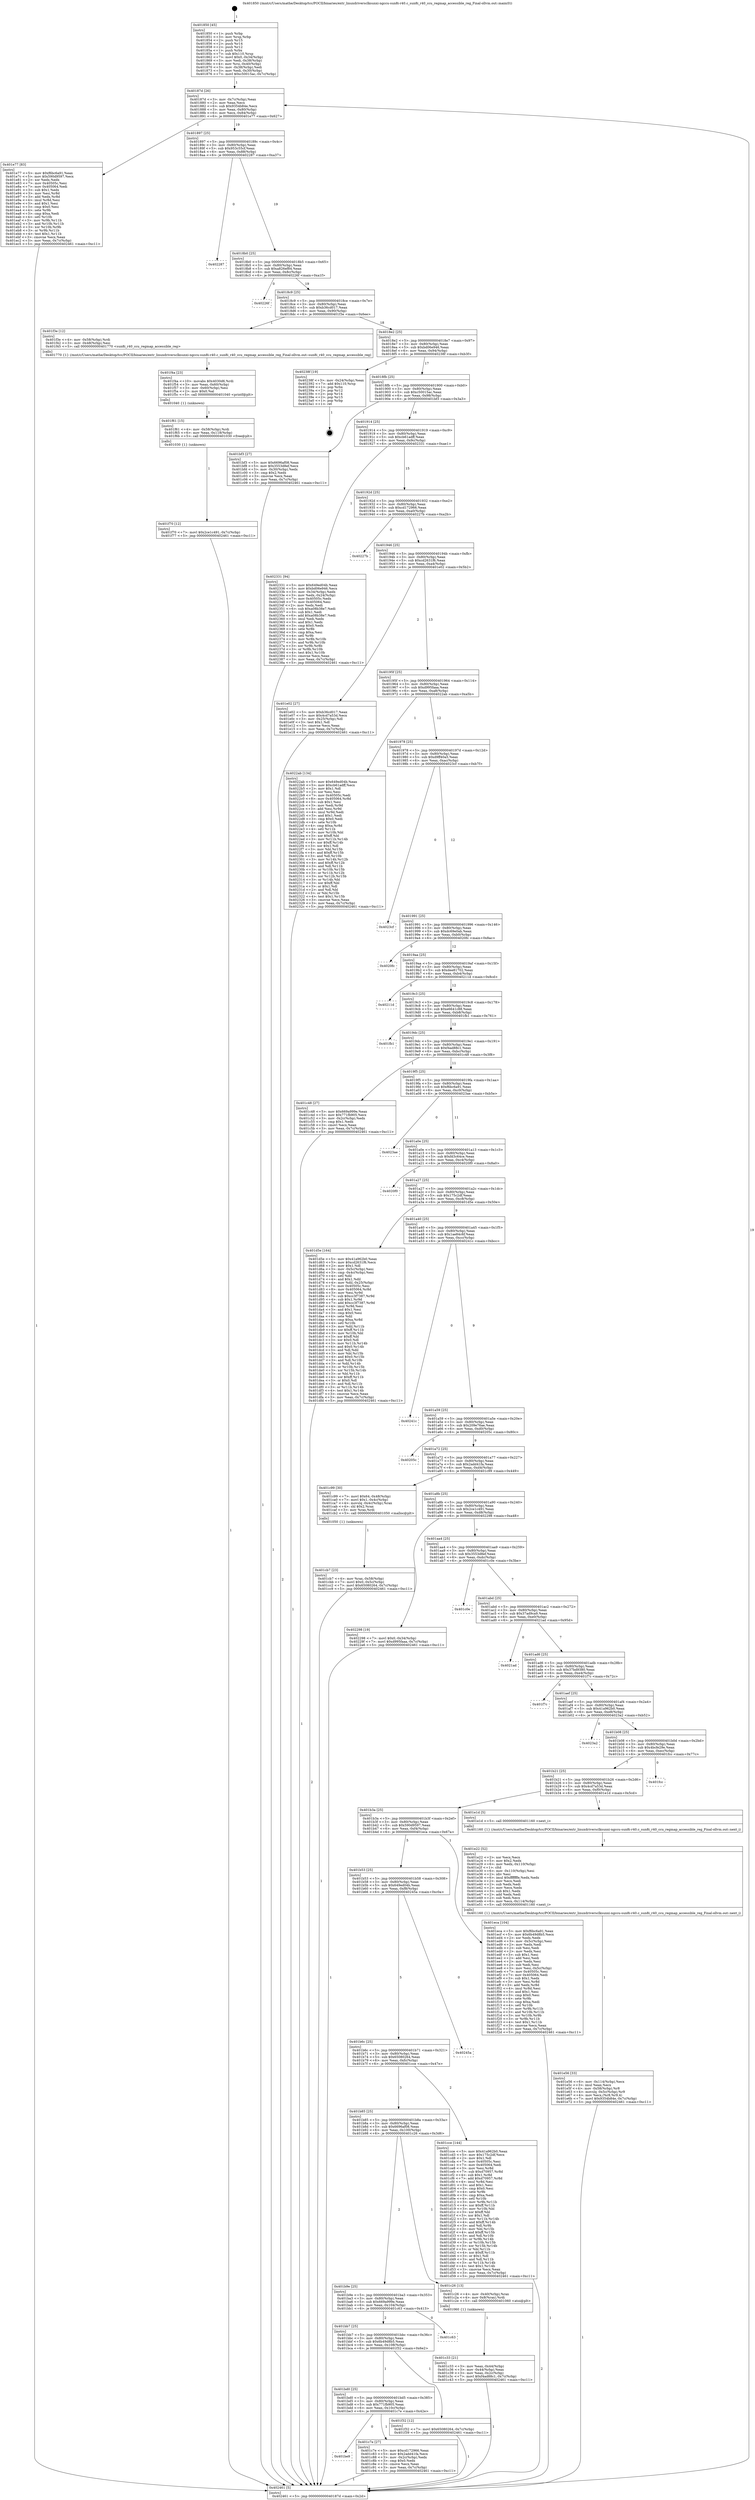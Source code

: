 digraph "0x401850" {
  label = "0x401850 (/mnt/c/Users/mathe/Desktop/tcc/POCII/binaries/extr_linuxdriversclksunxi-ngccu-sun8i-r40.c_sun8i_r40_ccu_regmap_accessible_reg_Final-ollvm.out::main(0))"
  labelloc = "t"
  node[shape=record]

  Entry [label="",width=0.3,height=0.3,shape=circle,fillcolor=black,style=filled]
  "0x40187d" [label="{
     0x40187d [26]\l
     | [instrs]\l
     &nbsp;&nbsp;0x40187d \<+3\>: mov -0x7c(%rbp),%eax\l
     &nbsp;&nbsp;0x401880 \<+2\>: mov %eax,%ecx\l
     &nbsp;&nbsp;0x401882 \<+6\>: sub $0x9354b84e,%ecx\l
     &nbsp;&nbsp;0x401888 \<+3\>: mov %eax,-0x80(%rbp)\l
     &nbsp;&nbsp;0x40188b \<+6\>: mov %ecx,-0x84(%rbp)\l
     &nbsp;&nbsp;0x401891 \<+6\>: je 0000000000401e77 \<main+0x627\>\l
  }"]
  "0x401e77" [label="{
     0x401e77 [83]\l
     | [instrs]\l
     &nbsp;&nbsp;0x401e77 \<+5\>: mov $0xf6bc6a91,%eax\l
     &nbsp;&nbsp;0x401e7c \<+5\>: mov $0x590d9597,%ecx\l
     &nbsp;&nbsp;0x401e81 \<+2\>: xor %edx,%edx\l
     &nbsp;&nbsp;0x401e83 \<+7\>: mov 0x40505c,%esi\l
     &nbsp;&nbsp;0x401e8a \<+7\>: mov 0x405064,%edi\l
     &nbsp;&nbsp;0x401e91 \<+3\>: sub $0x1,%edx\l
     &nbsp;&nbsp;0x401e94 \<+3\>: mov %esi,%r8d\l
     &nbsp;&nbsp;0x401e97 \<+3\>: add %edx,%r8d\l
     &nbsp;&nbsp;0x401e9a \<+4\>: imul %r8d,%esi\l
     &nbsp;&nbsp;0x401e9e \<+3\>: and $0x1,%esi\l
     &nbsp;&nbsp;0x401ea1 \<+3\>: cmp $0x0,%esi\l
     &nbsp;&nbsp;0x401ea4 \<+4\>: sete %r9b\l
     &nbsp;&nbsp;0x401ea8 \<+3\>: cmp $0xa,%edi\l
     &nbsp;&nbsp;0x401eab \<+4\>: setl %r10b\l
     &nbsp;&nbsp;0x401eaf \<+3\>: mov %r9b,%r11b\l
     &nbsp;&nbsp;0x401eb2 \<+3\>: and %r10b,%r11b\l
     &nbsp;&nbsp;0x401eb5 \<+3\>: xor %r10b,%r9b\l
     &nbsp;&nbsp;0x401eb8 \<+3\>: or %r9b,%r11b\l
     &nbsp;&nbsp;0x401ebb \<+4\>: test $0x1,%r11b\l
     &nbsp;&nbsp;0x401ebf \<+3\>: cmovne %ecx,%eax\l
     &nbsp;&nbsp;0x401ec2 \<+3\>: mov %eax,-0x7c(%rbp)\l
     &nbsp;&nbsp;0x401ec5 \<+5\>: jmp 0000000000402461 \<main+0xc11\>\l
  }"]
  "0x401897" [label="{
     0x401897 [25]\l
     | [instrs]\l
     &nbsp;&nbsp;0x401897 \<+5\>: jmp 000000000040189c \<main+0x4c\>\l
     &nbsp;&nbsp;0x40189c \<+3\>: mov -0x80(%rbp),%eax\l
     &nbsp;&nbsp;0x40189f \<+5\>: sub $0x953c55cf,%eax\l
     &nbsp;&nbsp;0x4018a4 \<+6\>: mov %eax,-0x88(%rbp)\l
     &nbsp;&nbsp;0x4018aa \<+6\>: je 0000000000402287 \<main+0xa37\>\l
  }"]
  Exit [label="",width=0.3,height=0.3,shape=circle,fillcolor=black,style=filled,peripheries=2]
  "0x402287" [label="{
     0x402287\l
  }", style=dashed]
  "0x4018b0" [label="{
     0x4018b0 [25]\l
     | [instrs]\l
     &nbsp;&nbsp;0x4018b0 \<+5\>: jmp 00000000004018b5 \<main+0x65\>\l
     &nbsp;&nbsp;0x4018b5 \<+3\>: mov -0x80(%rbp),%eax\l
     &nbsp;&nbsp;0x4018b8 \<+5\>: sub $0xa826ef84,%eax\l
     &nbsp;&nbsp;0x4018bd \<+6\>: mov %eax,-0x8c(%rbp)\l
     &nbsp;&nbsp;0x4018c3 \<+6\>: je 000000000040226f \<main+0xa1f\>\l
  }"]
  "0x401f70" [label="{
     0x401f70 [12]\l
     | [instrs]\l
     &nbsp;&nbsp;0x401f70 \<+7\>: movl $0x2ce1c491,-0x7c(%rbp)\l
     &nbsp;&nbsp;0x401f77 \<+5\>: jmp 0000000000402461 \<main+0xc11\>\l
  }"]
  "0x40226f" [label="{
     0x40226f\l
  }", style=dashed]
  "0x4018c9" [label="{
     0x4018c9 [25]\l
     | [instrs]\l
     &nbsp;&nbsp;0x4018c9 \<+5\>: jmp 00000000004018ce \<main+0x7e\>\l
     &nbsp;&nbsp;0x4018ce \<+3\>: mov -0x80(%rbp),%eax\l
     &nbsp;&nbsp;0x4018d1 \<+5\>: sub $0xb36cd017,%eax\l
     &nbsp;&nbsp;0x4018d6 \<+6\>: mov %eax,-0x90(%rbp)\l
     &nbsp;&nbsp;0x4018dc \<+6\>: je 0000000000401f3e \<main+0x6ee\>\l
  }"]
  "0x401f61" [label="{
     0x401f61 [15]\l
     | [instrs]\l
     &nbsp;&nbsp;0x401f61 \<+4\>: mov -0x58(%rbp),%rdi\l
     &nbsp;&nbsp;0x401f65 \<+6\>: mov %eax,-0x118(%rbp)\l
     &nbsp;&nbsp;0x401f6b \<+5\>: call 0000000000401030 \<free@plt\>\l
     | [calls]\l
     &nbsp;&nbsp;0x401030 \{1\} (unknown)\l
  }"]
  "0x401f3e" [label="{
     0x401f3e [12]\l
     | [instrs]\l
     &nbsp;&nbsp;0x401f3e \<+4\>: mov -0x58(%rbp),%rdi\l
     &nbsp;&nbsp;0x401f42 \<+3\>: mov -0x48(%rbp),%esi\l
     &nbsp;&nbsp;0x401f45 \<+5\>: call 0000000000401770 \<sun8i_r40_ccu_regmap_accessible_reg\>\l
     | [calls]\l
     &nbsp;&nbsp;0x401770 \{1\} (/mnt/c/Users/mathe/Desktop/tcc/POCII/binaries/extr_linuxdriversclksunxi-ngccu-sun8i-r40.c_sun8i_r40_ccu_regmap_accessible_reg_Final-ollvm.out::sun8i_r40_ccu_regmap_accessible_reg)\l
  }"]
  "0x4018e2" [label="{
     0x4018e2 [25]\l
     | [instrs]\l
     &nbsp;&nbsp;0x4018e2 \<+5\>: jmp 00000000004018e7 \<main+0x97\>\l
     &nbsp;&nbsp;0x4018e7 \<+3\>: mov -0x80(%rbp),%eax\l
     &nbsp;&nbsp;0x4018ea \<+5\>: sub $0xbd06e946,%eax\l
     &nbsp;&nbsp;0x4018ef \<+6\>: mov %eax,-0x94(%rbp)\l
     &nbsp;&nbsp;0x4018f5 \<+6\>: je 000000000040238f \<main+0xb3f\>\l
  }"]
  "0x401f4a" [label="{
     0x401f4a [23]\l
     | [instrs]\l
     &nbsp;&nbsp;0x401f4a \<+10\>: movabs $0x4030d6,%rdi\l
     &nbsp;&nbsp;0x401f54 \<+3\>: mov %eax,-0x60(%rbp)\l
     &nbsp;&nbsp;0x401f57 \<+3\>: mov -0x60(%rbp),%esi\l
     &nbsp;&nbsp;0x401f5a \<+2\>: mov $0x0,%al\l
     &nbsp;&nbsp;0x401f5c \<+5\>: call 0000000000401040 \<printf@plt\>\l
     | [calls]\l
     &nbsp;&nbsp;0x401040 \{1\} (unknown)\l
  }"]
  "0x40238f" [label="{
     0x40238f [19]\l
     | [instrs]\l
     &nbsp;&nbsp;0x40238f \<+3\>: mov -0x24(%rbp),%eax\l
     &nbsp;&nbsp;0x402392 \<+7\>: add $0x110,%rsp\l
     &nbsp;&nbsp;0x402399 \<+1\>: pop %rbx\l
     &nbsp;&nbsp;0x40239a \<+2\>: pop %r12\l
     &nbsp;&nbsp;0x40239c \<+2\>: pop %r14\l
     &nbsp;&nbsp;0x40239e \<+2\>: pop %r15\l
     &nbsp;&nbsp;0x4023a0 \<+1\>: pop %rbp\l
     &nbsp;&nbsp;0x4023a1 \<+1\>: ret\l
  }"]
  "0x4018fb" [label="{
     0x4018fb [25]\l
     | [instrs]\l
     &nbsp;&nbsp;0x4018fb \<+5\>: jmp 0000000000401900 \<main+0xb0\>\l
     &nbsp;&nbsp;0x401900 \<+3\>: mov -0x80(%rbp),%eax\l
     &nbsp;&nbsp;0x401903 \<+5\>: sub $0xc50015ac,%eax\l
     &nbsp;&nbsp;0x401908 \<+6\>: mov %eax,-0x98(%rbp)\l
     &nbsp;&nbsp;0x40190e \<+6\>: je 0000000000401bf3 \<main+0x3a3\>\l
  }"]
  "0x401e56" [label="{
     0x401e56 [33]\l
     | [instrs]\l
     &nbsp;&nbsp;0x401e56 \<+6\>: mov -0x114(%rbp),%ecx\l
     &nbsp;&nbsp;0x401e5c \<+3\>: imul %eax,%ecx\l
     &nbsp;&nbsp;0x401e5f \<+4\>: mov -0x58(%rbp),%r8\l
     &nbsp;&nbsp;0x401e63 \<+4\>: movslq -0x5c(%rbp),%r9\l
     &nbsp;&nbsp;0x401e67 \<+4\>: mov %ecx,(%r8,%r9,4)\l
     &nbsp;&nbsp;0x401e6b \<+7\>: movl $0x9354b84e,-0x7c(%rbp)\l
     &nbsp;&nbsp;0x401e72 \<+5\>: jmp 0000000000402461 \<main+0xc11\>\l
  }"]
  "0x401bf3" [label="{
     0x401bf3 [27]\l
     | [instrs]\l
     &nbsp;&nbsp;0x401bf3 \<+5\>: mov $0x6696af08,%eax\l
     &nbsp;&nbsp;0x401bf8 \<+5\>: mov $0x3553d8ef,%ecx\l
     &nbsp;&nbsp;0x401bfd \<+3\>: mov -0x30(%rbp),%edx\l
     &nbsp;&nbsp;0x401c00 \<+3\>: cmp $0x2,%edx\l
     &nbsp;&nbsp;0x401c03 \<+3\>: cmovne %ecx,%eax\l
     &nbsp;&nbsp;0x401c06 \<+3\>: mov %eax,-0x7c(%rbp)\l
     &nbsp;&nbsp;0x401c09 \<+5\>: jmp 0000000000402461 \<main+0xc11\>\l
  }"]
  "0x401914" [label="{
     0x401914 [25]\l
     | [instrs]\l
     &nbsp;&nbsp;0x401914 \<+5\>: jmp 0000000000401919 \<main+0xc9\>\l
     &nbsp;&nbsp;0x401919 \<+3\>: mov -0x80(%rbp),%eax\l
     &nbsp;&nbsp;0x40191c \<+5\>: sub $0xcb61adff,%eax\l
     &nbsp;&nbsp;0x401921 \<+6\>: mov %eax,-0x9c(%rbp)\l
     &nbsp;&nbsp;0x401927 \<+6\>: je 0000000000402331 \<main+0xae1\>\l
  }"]
  "0x402461" [label="{
     0x402461 [5]\l
     | [instrs]\l
     &nbsp;&nbsp;0x402461 \<+5\>: jmp 000000000040187d \<main+0x2d\>\l
  }"]
  "0x401850" [label="{
     0x401850 [45]\l
     | [instrs]\l
     &nbsp;&nbsp;0x401850 \<+1\>: push %rbp\l
     &nbsp;&nbsp;0x401851 \<+3\>: mov %rsp,%rbp\l
     &nbsp;&nbsp;0x401854 \<+2\>: push %r15\l
     &nbsp;&nbsp;0x401856 \<+2\>: push %r14\l
     &nbsp;&nbsp;0x401858 \<+2\>: push %r12\l
     &nbsp;&nbsp;0x40185a \<+1\>: push %rbx\l
     &nbsp;&nbsp;0x40185b \<+7\>: sub $0x110,%rsp\l
     &nbsp;&nbsp;0x401862 \<+7\>: movl $0x0,-0x34(%rbp)\l
     &nbsp;&nbsp;0x401869 \<+3\>: mov %edi,-0x38(%rbp)\l
     &nbsp;&nbsp;0x40186c \<+4\>: mov %rsi,-0x40(%rbp)\l
     &nbsp;&nbsp;0x401870 \<+3\>: mov -0x38(%rbp),%edi\l
     &nbsp;&nbsp;0x401873 \<+3\>: mov %edi,-0x30(%rbp)\l
     &nbsp;&nbsp;0x401876 \<+7\>: movl $0xc50015ac,-0x7c(%rbp)\l
  }"]
  "0x401e22" [label="{
     0x401e22 [52]\l
     | [instrs]\l
     &nbsp;&nbsp;0x401e22 \<+2\>: xor %ecx,%ecx\l
     &nbsp;&nbsp;0x401e24 \<+5\>: mov $0x2,%edx\l
     &nbsp;&nbsp;0x401e29 \<+6\>: mov %edx,-0x110(%rbp)\l
     &nbsp;&nbsp;0x401e2f \<+1\>: cltd\l
     &nbsp;&nbsp;0x401e30 \<+6\>: mov -0x110(%rbp),%esi\l
     &nbsp;&nbsp;0x401e36 \<+2\>: idiv %esi\l
     &nbsp;&nbsp;0x401e38 \<+6\>: imul $0xfffffffe,%edx,%edx\l
     &nbsp;&nbsp;0x401e3e \<+2\>: mov %ecx,%edi\l
     &nbsp;&nbsp;0x401e40 \<+2\>: sub %edx,%edi\l
     &nbsp;&nbsp;0x401e42 \<+2\>: mov %ecx,%edx\l
     &nbsp;&nbsp;0x401e44 \<+3\>: sub $0x1,%edx\l
     &nbsp;&nbsp;0x401e47 \<+2\>: add %edx,%edi\l
     &nbsp;&nbsp;0x401e49 \<+2\>: sub %edi,%ecx\l
     &nbsp;&nbsp;0x401e4b \<+6\>: mov %ecx,-0x114(%rbp)\l
     &nbsp;&nbsp;0x401e51 \<+5\>: call 0000000000401160 \<next_i\>\l
     | [calls]\l
     &nbsp;&nbsp;0x401160 \{1\} (/mnt/c/Users/mathe/Desktop/tcc/POCII/binaries/extr_linuxdriversclksunxi-ngccu-sun8i-r40.c_sun8i_r40_ccu_regmap_accessible_reg_Final-ollvm.out::next_i)\l
  }"]
  "0x402331" [label="{
     0x402331 [94]\l
     | [instrs]\l
     &nbsp;&nbsp;0x402331 \<+5\>: mov $0x649ed04b,%eax\l
     &nbsp;&nbsp;0x402336 \<+5\>: mov $0xbd06e946,%ecx\l
     &nbsp;&nbsp;0x40233b \<+3\>: mov -0x34(%rbp),%edx\l
     &nbsp;&nbsp;0x40233e \<+3\>: mov %edx,-0x24(%rbp)\l
     &nbsp;&nbsp;0x402341 \<+7\>: mov 0x40505c,%edx\l
     &nbsp;&nbsp;0x402348 \<+7\>: mov 0x405064,%esi\l
     &nbsp;&nbsp;0x40234f \<+2\>: mov %edx,%edi\l
     &nbsp;&nbsp;0x402351 \<+6\>: sub $0xa08b38e7,%edi\l
     &nbsp;&nbsp;0x402357 \<+3\>: sub $0x1,%edi\l
     &nbsp;&nbsp;0x40235a \<+6\>: add $0xa08b38e7,%edi\l
     &nbsp;&nbsp;0x402360 \<+3\>: imul %edi,%edx\l
     &nbsp;&nbsp;0x402363 \<+3\>: and $0x1,%edx\l
     &nbsp;&nbsp;0x402366 \<+3\>: cmp $0x0,%edx\l
     &nbsp;&nbsp;0x402369 \<+4\>: sete %r8b\l
     &nbsp;&nbsp;0x40236d \<+3\>: cmp $0xa,%esi\l
     &nbsp;&nbsp;0x402370 \<+4\>: setl %r9b\l
     &nbsp;&nbsp;0x402374 \<+3\>: mov %r8b,%r10b\l
     &nbsp;&nbsp;0x402377 \<+3\>: and %r9b,%r10b\l
     &nbsp;&nbsp;0x40237a \<+3\>: xor %r9b,%r8b\l
     &nbsp;&nbsp;0x40237d \<+3\>: or %r8b,%r10b\l
     &nbsp;&nbsp;0x402380 \<+4\>: test $0x1,%r10b\l
     &nbsp;&nbsp;0x402384 \<+3\>: cmovne %ecx,%eax\l
     &nbsp;&nbsp;0x402387 \<+3\>: mov %eax,-0x7c(%rbp)\l
     &nbsp;&nbsp;0x40238a \<+5\>: jmp 0000000000402461 \<main+0xc11\>\l
  }"]
  "0x40192d" [label="{
     0x40192d [25]\l
     | [instrs]\l
     &nbsp;&nbsp;0x40192d \<+5\>: jmp 0000000000401932 \<main+0xe2\>\l
     &nbsp;&nbsp;0x401932 \<+3\>: mov -0x80(%rbp),%eax\l
     &nbsp;&nbsp;0x401935 \<+5\>: sub $0xcd172966,%eax\l
     &nbsp;&nbsp;0x40193a \<+6\>: mov %eax,-0xa0(%rbp)\l
     &nbsp;&nbsp;0x401940 \<+6\>: je 000000000040227b \<main+0xa2b\>\l
  }"]
  "0x401cb7" [label="{
     0x401cb7 [23]\l
     | [instrs]\l
     &nbsp;&nbsp;0x401cb7 \<+4\>: mov %rax,-0x58(%rbp)\l
     &nbsp;&nbsp;0x401cbb \<+7\>: movl $0x0,-0x5c(%rbp)\l
     &nbsp;&nbsp;0x401cc2 \<+7\>: movl $0x65080264,-0x7c(%rbp)\l
     &nbsp;&nbsp;0x401cc9 \<+5\>: jmp 0000000000402461 \<main+0xc11\>\l
  }"]
  "0x40227b" [label="{
     0x40227b\l
  }", style=dashed]
  "0x401946" [label="{
     0x401946 [25]\l
     | [instrs]\l
     &nbsp;&nbsp;0x401946 \<+5\>: jmp 000000000040194b \<main+0xfb\>\l
     &nbsp;&nbsp;0x40194b \<+3\>: mov -0x80(%rbp),%eax\l
     &nbsp;&nbsp;0x40194e \<+5\>: sub $0xcd2631f6,%eax\l
     &nbsp;&nbsp;0x401953 \<+6\>: mov %eax,-0xa4(%rbp)\l
     &nbsp;&nbsp;0x401959 \<+6\>: je 0000000000401e02 \<main+0x5b2\>\l
  }"]
  "0x401be9" [label="{
     0x401be9\l
  }", style=dashed]
  "0x401e02" [label="{
     0x401e02 [27]\l
     | [instrs]\l
     &nbsp;&nbsp;0x401e02 \<+5\>: mov $0xb36cd017,%eax\l
     &nbsp;&nbsp;0x401e07 \<+5\>: mov $0x4cd7a53d,%ecx\l
     &nbsp;&nbsp;0x401e0c \<+3\>: mov -0x25(%rbp),%dl\l
     &nbsp;&nbsp;0x401e0f \<+3\>: test $0x1,%dl\l
     &nbsp;&nbsp;0x401e12 \<+3\>: cmovne %ecx,%eax\l
     &nbsp;&nbsp;0x401e15 \<+3\>: mov %eax,-0x7c(%rbp)\l
     &nbsp;&nbsp;0x401e18 \<+5\>: jmp 0000000000402461 \<main+0xc11\>\l
  }"]
  "0x40195f" [label="{
     0x40195f [25]\l
     | [instrs]\l
     &nbsp;&nbsp;0x40195f \<+5\>: jmp 0000000000401964 \<main+0x114\>\l
     &nbsp;&nbsp;0x401964 \<+3\>: mov -0x80(%rbp),%eax\l
     &nbsp;&nbsp;0x401967 \<+5\>: sub $0xd995faaa,%eax\l
     &nbsp;&nbsp;0x40196c \<+6\>: mov %eax,-0xa8(%rbp)\l
     &nbsp;&nbsp;0x401972 \<+6\>: je 00000000004022ab \<main+0xa5b\>\l
  }"]
  "0x401c7e" [label="{
     0x401c7e [27]\l
     | [instrs]\l
     &nbsp;&nbsp;0x401c7e \<+5\>: mov $0xcd172966,%eax\l
     &nbsp;&nbsp;0x401c83 \<+5\>: mov $0x2add41fa,%ecx\l
     &nbsp;&nbsp;0x401c88 \<+3\>: mov -0x2c(%rbp),%edx\l
     &nbsp;&nbsp;0x401c8b \<+3\>: cmp $0x0,%edx\l
     &nbsp;&nbsp;0x401c8e \<+3\>: cmove %ecx,%eax\l
     &nbsp;&nbsp;0x401c91 \<+3\>: mov %eax,-0x7c(%rbp)\l
     &nbsp;&nbsp;0x401c94 \<+5\>: jmp 0000000000402461 \<main+0xc11\>\l
  }"]
  "0x4022ab" [label="{
     0x4022ab [134]\l
     | [instrs]\l
     &nbsp;&nbsp;0x4022ab \<+5\>: mov $0x649ed04b,%eax\l
     &nbsp;&nbsp;0x4022b0 \<+5\>: mov $0xcb61adff,%ecx\l
     &nbsp;&nbsp;0x4022b5 \<+2\>: mov $0x1,%dl\l
     &nbsp;&nbsp;0x4022b7 \<+2\>: xor %esi,%esi\l
     &nbsp;&nbsp;0x4022b9 \<+7\>: mov 0x40505c,%edi\l
     &nbsp;&nbsp;0x4022c0 \<+8\>: mov 0x405064,%r8d\l
     &nbsp;&nbsp;0x4022c8 \<+3\>: sub $0x1,%esi\l
     &nbsp;&nbsp;0x4022cb \<+3\>: mov %edi,%r9d\l
     &nbsp;&nbsp;0x4022ce \<+3\>: add %esi,%r9d\l
     &nbsp;&nbsp;0x4022d1 \<+4\>: imul %r9d,%edi\l
     &nbsp;&nbsp;0x4022d5 \<+3\>: and $0x1,%edi\l
     &nbsp;&nbsp;0x4022d8 \<+3\>: cmp $0x0,%edi\l
     &nbsp;&nbsp;0x4022db \<+4\>: sete %r10b\l
     &nbsp;&nbsp;0x4022df \<+4\>: cmp $0xa,%r8d\l
     &nbsp;&nbsp;0x4022e3 \<+4\>: setl %r11b\l
     &nbsp;&nbsp;0x4022e7 \<+3\>: mov %r10b,%bl\l
     &nbsp;&nbsp;0x4022ea \<+3\>: xor $0xff,%bl\l
     &nbsp;&nbsp;0x4022ed \<+3\>: mov %r11b,%r14b\l
     &nbsp;&nbsp;0x4022f0 \<+4\>: xor $0xff,%r14b\l
     &nbsp;&nbsp;0x4022f4 \<+3\>: xor $0x1,%dl\l
     &nbsp;&nbsp;0x4022f7 \<+3\>: mov %bl,%r15b\l
     &nbsp;&nbsp;0x4022fa \<+4\>: and $0xff,%r15b\l
     &nbsp;&nbsp;0x4022fe \<+3\>: and %dl,%r10b\l
     &nbsp;&nbsp;0x402301 \<+3\>: mov %r14b,%r12b\l
     &nbsp;&nbsp;0x402304 \<+4\>: and $0xff,%r12b\l
     &nbsp;&nbsp;0x402308 \<+3\>: and %dl,%r11b\l
     &nbsp;&nbsp;0x40230b \<+3\>: or %r10b,%r15b\l
     &nbsp;&nbsp;0x40230e \<+3\>: or %r11b,%r12b\l
     &nbsp;&nbsp;0x402311 \<+3\>: xor %r12b,%r15b\l
     &nbsp;&nbsp;0x402314 \<+3\>: or %r14b,%bl\l
     &nbsp;&nbsp;0x402317 \<+3\>: xor $0xff,%bl\l
     &nbsp;&nbsp;0x40231a \<+3\>: or $0x1,%dl\l
     &nbsp;&nbsp;0x40231d \<+2\>: and %dl,%bl\l
     &nbsp;&nbsp;0x40231f \<+3\>: or %bl,%r15b\l
     &nbsp;&nbsp;0x402322 \<+4\>: test $0x1,%r15b\l
     &nbsp;&nbsp;0x402326 \<+3\>: cmovne %ecx,%eax\l
     &nbsp;&nbsp;0x402329 \<+3\>: mov %eax,-0x7c(%rbp)\l
     &nbsp;&nbsp;0x40232c \<+5\>: jmp 0000000000402461 \<main+0xc11\>\l
  }"]
  "0x401978" [label="{
     0x401978 [25]\l
     | [instrs]\l
     &nbsp;&nbsp;0x401978 \<+5\>: jmp 000000000040197d \<main+0x12d\>\l
     &nbsp;&nbsp;0x40197d \<+3\>: mov -0x80(%rbp),%eax\l
     &nbsp;&nbsp;0x401980 \<+5\>: sub $0xd9ff40a5,%eax\l
     &nbsp;&nbsp;0x401985 \<+6\>: mov %eax,-0xac(%rbp)\l
     &nbsp;&nbsp;0x40198b \<+6\>: je 00000000004023cf \<main+0xb7f\>\l
  }"]
  "0x401bd0" [label="{
     0x401bd0 [25]\l
     | [instrs]\l
     &nbsp;&nbsp;0x401bd0 \<+5\>: jmp 0000000000401bd5 \<main+0x385\>\l
     &nbsp;&nbsp;0x401bd5 \<+3\>: mov -0x80(%rbp),%eax\l
     &nbsp;&nbsp;0x401bd8 \<+5\>: sub $0x771fb905,%eax\l
     &nbsp;&nbsp;0x401bdd \<+6\>: mov %eax,-0x10c(%rbp)\l
     &nbsp;&nbsp;0x401be3 \<+6\>: je 0000000000401c7e \<main+0x42e\>\l
  }"]
  "0x4023cf" [label="{
     0x4023cf\l
  }", style=dashed]
  "0x401991" [label="{
     0x401991 [25]\l
     | [instrs]\l
     &nbsp;&nbsp;0x401991 \<+5\>: jmp 0000000000401996 \<main+0x146\>\l
     &nbsp;&nbsp;0x401996 \<+3\>: mov -0x80(%rbp),%eax\l
     &nbsp;&nbsp;0x401999 \<+5\>: sub $0xdc69e0ab,%eax\l
     &nbsp;&nbsp;0x40199e \<+6\>: mov %eax,-0xb0(%rbp)\l
     &nbsp;&nbsp;0x4019a4 \<+6\>: je 00000000004020fc \<main+0x8ac\>\l
  }"]
  "0x401f32" [label="{
     0x401f32 [12]\l
     | [instrs]\l
     &nbsp;&nbsp;0x401f32 \<+7\>: movl $0x65080264,-0x7c(%rbp)\l
     &nbsp;&nbsp;0x401f39 \<+5\>: jmp 0000000000402461 \<main+0xc11\>\l
  }"]
  "0x4020fc" [label="{
     0x4020fc\l
  }", style=dashed]
  "0x4019aa" [label="{
     0x4019aa [25]\l
     | [instrs]\l
     &nbsp;&nbsp;0x4019aa \<+5\>: jmp 00000000004019af \<main+0x15f\>\l
     &nbsp;&nbsp;0x4019af \<+3\>: mov -0x80(%rbp),%eax\l
     &nbsp;&nbsp;0x4019b2 \<+5\>: sub $0xdee81702,%eax\l
     &nbsp;&nbsp;0x4019b7 \<+6\>: mov %eax,-0xb4(%rbp)\l
     &nbsp;&nbsp;0x4019bd \<+6\>: je 000000000040211d \<main+0x8cd\>\l
  }"]
  "0x401bb7" [label="{
     0x401bb7 [25]\l
     | [instrs]\l
     &nbsp;&nbsp;0x401bb7 \<+5\>: jmp 0000000000401bbc \<main+0x36c\>\l
     &nbsp;&nbsp;0x401bbc \<+3\>: mov -0x80(%rbp),%eax\l
     &nbsp;&nbsp;0x401bbf \<+5\>: sub $0x6b49d8b5,%eax\l
     &nbsp;&nbsp;0x401bc4 \<+6\>: mov %eax,-0x108(%rbp)\l
     &nbsp;&nbsp;0x401bca \<+6\>: je 0000000000401f32 \<main+0x6e2\>\l
  }"]
  "0x40211d" [label="{
     0x40211d\l
  }", style=dashed]
  "0x4019c3" [label="{
     0x4019c3 [25]\l
     | [instrs]\l
     &nbsp;&nbsp;0x4019c3 \<+5\>: jmp 00000000004019c8 \<main+0x178\>\l
     &nbsp;&nbsp;0x4019c8 \<+3\>: mov -0x80(%rbp),%eax\l
     &nbsp;&nbsp;0x4019cb \<+5\>: sub $0xe6641c88,%eax\l
     &nbsp;&nbsp;0x4019d0 \<+6\>: mov %eax,-0xb8(%rbp)\l
     &nbsp;&nbsp;0x4019d6 \<+6\>: je 0000000000401fb1 \<main+0x761\>\l
  }"]
  "0x401c63" [label="{
     0x401c63\l
  }", style=dashed]
  "0x401fb1" [label="{
     0x401fb1\l
  }", style=dashed]
  "0x4019dc" [label="{
     0x4019dc [25]\l
     | [instrs]\l
     &nbsp;&nbsp;0x4019dc \<+5\>: jmp 00000000004019e1 \<main+0x191\>\l
     &nbsp;&nbsp;0x4019e1 \<+3\>: mov -0x80(%rbp),%eax\l
     &nbsp;&nbsp;0x4019e4 \<+5\>: sub $0xf4ad88c1,%eax\l
     &nbsp;&nbsp;0x4019e9 \<+6\>: mov %eax,-0xbc(%rbp)\l
     &nbsp;&nbsp;0x4019ef \<+6\>: je 0000000000401c48 \<main+0x3f8\>\l
  }"]
  "0x401c33" [label="{
     0x401c33 [21]\l
     | [instrs]\l
     &nbsp;&nbsp;0x401c33 \<+3\>: mov %eax,-0x44(%rbp)\l
     &nbsp;&nbsp;0x401c36 \<+3\>: mov -0x44(%rbp),%eax\l
     &nbsp;&nbsp;0x401c39 \<+3\>: mov %eax,-0x2c(%rbp)\l
     &nbsp;&nbsp;0x401c3c \<+7\>: movl $0xf4ad88c1,-0x7c(%rbp)\l
     &nbsp;&nbsp;0x401c43 \<+5\>: jmp 0000000000402461 \<main+0xc11\>\l
  }"]
  "0x401c48" [label="{
     0x401c48 [27]\l
     | [instrs]\l
     &nbsp;&nbsp;0x401c48 \<+5\>: mov $0x669a999e,%eax\l
     &nbsp;&nbsp;0x401c4d \<+5\>: mov $0x771fb905,%ecx\l
     &nbsp;&nbsp;0x401c52 \<+3\>: mov -0x2c(%rbp),%edx\l
     &nbsp;&nbsp;0x401c55 \<+3\>: cmp $0x1,%edx\l
     &nbsp;&nbsp;0x401c58 \<+3\>: cmovl %ecx,%eax\l
     &nbsp;&nbsp;0x401c5b \<+3\>: mov %eax,-0x7c(%rbp)\l
     &nbsp;&nbsp;0x401c5e \<+5\>: jmp 0000000000402461 \<main+0xc11\>\l
  }"]
  "0x4019f5" [label="{
     0x4019f5 [25]\l
     | [instrs]\l
     &nbsp;&nbsp;0x4019f5 \<+5\>: jmp 00000000004019fa \<main+0x1aa\>\l
     &nbsp;&nbsp;0x4019fa \<+3\>: mov -0x80(%rbp),%eax\l
     &nbsp;&nbsp;0x4019fd \<+5\>: sub $0xf6bc6a91,%eax\l
     &nbsp;&nbsp;0x401a02 \<+6\>: mov %eax,-0xc0(%rbp)\l
     &nbsp;&nbsp;0x401a08 \<+6\>: je 00000000004023ae \<main+0xb5e\>\l
  }"]
  "0x401b9e" [label="{
     0x401b9e [25]\l
     | [instrs]\l
     &nbsp;&nbsp;0x401b9e \<+5\>: jmp 0000000000401ba3 \<main+0x353\>\l
     &nbsp;&nbsp;0x401ba3 \<+3\>: mov -0x80(%rbp),%eax\l
     &nbsp;&nbsp;0x401ba6 \<+5\>: sub $0x669a999e,%eax\l
     &nbsp;&nbsp;0x401bab \<+6\>: mov %eax,-0x104(%rbp)\l
     &nbsp;&nbsp;0x401bb1 \<+6\>: je 0000000000401c63 \<main+0x413\>\l
  }"]
  "0x4023ae" [label="{
     0x4023ae\l
  }", style=dashed]
  "0x401a0e" [label="{
     0x401a0e [25]\l
     | [instrs]\l
     &nbsp;&nbsp;0x401a0e \<+5\>: jmp 0000000000401a13 \<main+0x1c3\>\l
     &nbsp;&nbsp;0x401a13 \<+3\>: mov -0x80(%rbp),%eax\l
     &nbsp;&nbsp;0x401a16 \<+5\>: sub $0xfd3c64ce,%eax\l
     &nbsp;&nbsp;0x401a1b \<+6\>: mov %eax,-0xc4(%rbp)\l
     &nbsp;&nbsp;0x401a21 \<+6\>: je 00000000004020f0 \<main+0x8a0\>\l
  }"]
  "0x401c26" [label="{
     0x401c26 [13]\l
     | [instrs]\l
     &nbsp;&nbsp;0x401c26 \<+4\>: mov -0x40(%rbp),%rax\l
     &nbsp;&nbsp;0x401c2a \<+4\>: mov 0x8(%rax),%rdi\l
     &nbsp;&nbsp;0x401c2e \<+5\>: call 0000000000401060 \<atoi@plt\>\l
     | [calls]\l
     &nbsp;&nbsp;0x401060 \{1\} (unknown)\l
  }"]
  "0x4020f0" [label="{
     0x4020f0\l
  }", style=dashed]
  "0x401a27" [label="{
     0x401a27 [25]\l
     | [instrs]\l
     &nbsp;&nbsp;0x401a27 \<+5\>: jmp 0000000000401a2c \<main+0x1dc\>\l
     &nbsp;&nbsp;0x401a2c \<+3\>: mov -0x80(%rbp),%eax\l
     &nbsp;&nbsp;0x401a2f \<+5\>: sub $0x175c2df,%eax\l
     &nbsp;&nbsp;0x401a34 \<+6\>: mov %eax,-0xc8(%rbp)\l
     &nbsp;&nbsp;0x401a3a \<+6\>: je 0000000000401d5e \<main+0x50e\>\l
  }"]
  "0x401b85" [label="{
     0x401b85 [25]\l
     | [instrs]\l
     &nbsp;&nbsp;0x401b85 \<+5\>: jmp 0000000000401b8a \<main+0x33a\>\l
     &nbsp;&nbsp;0x401b8a \<+3\>: mov -0x80(%rbp),%eax\l
     &nbsp;&nbsp;0x401b8d \<+5\>: sub $0x6696af08,%eax\l
     &nbsp;&nbsp;0x401b92 \<+6\>: mov %eax,-0x100(%rbp)\l
     &nbsp;&nbsp;0x401b98 \<+6\>: je 0000000000401c26 \<main+0x3d6\>\l
  }"]
  "0x401d5e" [label="{
     0x401d5e [164]\l
     | [instrs]\l
     &nbsp;&nbsp;0x401d5e \<+5\>: mov $0x41a962b0,%eax\l
     &nbsp;&nbsp;0x401d63 \<+5\>: mov $0xcd2631f6,%ecx\l
     &nbsp;&nbsp;0x401d68 \<+2\>: mov $0x1,%dl\l
     &nbsp;&nbsp;0x401d6a \<+3\>: mov -0x5c(%rbp),%esi\l
     &nbsp;&nbsp;0x401d6d \<+3\>: cmp -0x4c(%rbp),%esi\l
     &nbsp;&nbsp;0x401d70 \<+4\>: setl %dil\l
     &nbsp;&nbsp;0x401d74 \<+4\>: and $0x1,%dil\l
     &nbsp;&nbsp;0x401d78 \<+4\>: mov %dil,-0x25(%rbp)\l
     &nbsp;&nbsp;0x401d7c \<+7\>: mov 0x40505c,%esi\l
     &nbsp;&nbsp;0x401d83 \<+8\>: mov 0x405064,%r8d\l
     &nbsp;&nbsp;0x401d8b \<+3\>: mov %esi,%r9d\l
     &nbsp;&nbsp;0x401d8e \<+7\>: sub $0xcc3f7387,%r9d\l
     &nbsp;&nbsp;0x401d95 \<+4\>: sub $0x1,%r9d\l
     &nbsp;&nbsp;0x401d99 \<+7\>: add $0xcc3f7387,%r9d\l
     &nbsp;&nbsp;0x401da0 \<+4\>: imul %r9d,%esi\l
     &nbsp;&nbsp;0x401da4 \<+3\>: and $0x1,%esi\l
     &nbsp;&nbsp;0x401da7 \<+3\>: cmp $0x0,%esi\l
     &nbsp;&nbsp;0x401daa \<+4\>: sete %dil\l
     &nbsp;&nbsp;0x401dae \<+4\>: cmp $0xa,%r8d\l
     &nbsp;&nbsp;0x401db2 \<+4\>: setl %r10b\l
     &nbsp;&nbsp;0x401db6 \<+3\>: mov %dil,%r11b\l
     &nbsp;&nbsp;0x401db9 \<+4\>: xor $0xff,%r11b\l
     &nbsp;&nbsp;0x401dbd \<+3\>: mov %r10b,%bl\l
     &nbsp;&nbsp;0x401dc0 \<+3\>: xor $0xff,%bl\l
     &nbsp;&nbsp;0x401dc3 \<+3\>: xor $0x0,%dl\l
     &nbsp;&nbsp;0x401dc6 \<+3\>: mov %r11b,%r14b\l
     &nbsp;&nbsp;0x401dc9 \<+4\>: and $0x0,%r14b\l
     &nbsp;&nbsp;0x401dcd \<+3\>: and %dl,%dil\l
     &nbsp;&nbsp;0x401dd0 \<+3\>: mov %bl,%r15b\l
     &nbsp;&nbsp;0x401dd3 \<+4\>: and $0x0,%r15b\l
     &nbsp;&nbsp;0x401dd7 \<+3\>: and %dl,%r10b\l
     &nbsp;&nbsp;0x401dda \<+3\>: or %dil,%r14b\l
     &nbsp;&nbsp;0x401ddd \<+3\>: or %r10b,%r15b\l
     &nbsp;&nbsp;0x401de0 \<+3\>: xor %r15b,%r14b\l
     &nbsp;&nbsp;0x401de3 \<+3\>: or %bl,%r11b\l
     &nbsp;&nbsp;0x401de6 \<+4\>: xor $0xff,%r11b\l
     &nbsp;&nbsp;0x401dea \<+3\>: or $0x0,%dl\l
     &nbsp;&nbsp;0x401ded \<+3\>: and %dl,%r11b\l
     &nbsp;&nbsp;0x401df0 \<+3\>: or %r11b,%r14b\l
     &nbsp;&nbsp;0x401df3 \<+4\>: test $0x1,%r14b\l
     &nbsp;&nbsp;0x401df7 \<+3\>: cmovne %ecx,%eax\l
     &nbsp;&nbsp;0x401dfa \<+3\>: mov %eax,-0x7c(%rbp)\l
     &nbsp;&nbsp;0x401dfd \<+5\>: jmp 0000000000402461 \<main+0xc11\>\l
  }"]
  "0x401a40" [label="{
     0x401a40 [25]\l
     | [instrs]\l
     &nbsp;&nbsp;0x401a40 \<+5\>: jmp 0000000000401a45 \<main+0x1f5\>\l
     &nbsp;&nbsp;0x401a45 \<+3\>: mov -0x80(%rbp),%eax\l
     &nbsp;&nbsp;0x401a48 \<+5\>: sub $0x1ae84c6f,%eax\l
     &nbsp;&nbsp;0x401a4d \<+6\>: mov %eax,-0xcc(%rbp)\l
     &nbsp;&nbsp;0x401a53 \<+6\>: je 000000000040241c \<main+0xbcc\>\l
  }"]
  "0x401cce" [label="{
     0x401cce [144]\l
     | [instrs]\l
     &nbsp;&nbsp;0x401cce \<+5\>: mov $0x41a962b0,%eax\l
     &nbsp;&nbsp;0x401cd3 \<+5\>: mov $0x175c2df,%ecx\l
     &nbsp;&nbsp;0x401cd8 \<+2\>: mov $0x1,%dl\l
     &nbsp;&nbsp;0x401cda \<+7\>: mov 0x40505c,%esi\l
     &nbsp;&nbsp;0x401ce1 \<+7\>: mov 0x405064,%edi\l
     &nbsp;&nbsp;0x401ce8 \<+3\>: mov %esi,%r8d\l
     &nbsp;&nbsp;0x401ceb \<+7\>: sub $0xd70957,%r8d\l
     &nbsp;&nbsp;0x401cf2 \<+4\>: sub $0x1,%r8d\l
     &nbsp;&nbsp;0x401cf6 \<+7\>: add $0xd70957,%r8d\l
     &nbsp;&nbsp;0x401cfd \<+4\>: imul %r8d,%esi\l
     &nbsp;&nbsp;0x401d01 \<+3\>: and $0x1,%esi\l
     &nbsp;&nbsp;0x401d04 \<+3\>: cmp $0x0,%esi\l
     &nbsp;&nbsp;0x401d07 \<+4\>: sete %r9b\l
     &nbsp;&nbsp;0x401d0b \<+3\>: cmp $0xa,%edi\l
     &nbsp;&nbsp;0x401d0e \<+4\>: setl %r10b\l
     &nbsp;&nbsp;0x401d12 \<+3\>: mov %r9b,%r11b\l
     &nbsp;&nbsp;0x401d15 \<+4\>: xor $0xff,%r11b\l
     &nbsp;&nbsp;0x401d19 \<+3\>: mov %r10b,%bl\l
     &nbsp;&nbsp;0x401d1c \<+3\>: xor $0xff,%bl\l
     &nbsp;&nbsp;0x401d1f \<+3\>: xor $0x1,%dl\l
     &nbsp;&nbsp;0x401d22 \<+3\>: mov %r11b,%r14b\l
     &nbsp;&nbsp;0x401d25 \<+4\>: and $0xff,%r14b\l
     &nbsp;&nbsp;0x401d29 \<+3\>: and %dl,%r9b\l
     &nbsp;&nbsp;0x401d2c \<+3\>: mov %bl,%r15b\l
     &nbsp;&nbsp;0x401d2f \<+4\>: and $0xff,%r15b\l
     &nbsp;&nbsp;0x401d33 \<+3\>: and %dl,%r10b\l
     &nbsp;&nbsp;0x401d36 \<+3\>: or %r9b,%r14b\l
     &nbsp;&nbsp;0x401d39 \<+3\>: or %r10b,%r15b\l
     &nbsp;&nbsp;0x401d3c \<+3\>: xor %r15b,%r14b\l
     &nbsp;&nbsp;0x401d3f \<+3\>: or %bl,%r11b\l
     &nbsp;&nbsp;0x401d42 \<+4\>: xor $0xff,%r11b\l
     &nbsp;&nbsp;0x401d46 \<+3\>: or $0x1,%dl\l
     &nbsp;&nbsp;0x401d49 \<+3\>: and %dl,%r11b\l
     &nbsp;&nbsp;0x401d4c \<+3\>: or %r11b,%r14b\l
     &nbsp;&nbsp;0x401d4f \<+4\>: test $0x1,%r14b\l
     &nbsp;&nbsp;0x401d53 \<+3\>: cmovne %ecx,%eax\l
     &nbsp;&nbsp;0x401d56 \<+3\>: mov %eax,-0x7c(%rbp)\l
     &nbsp;&nbsp;0x401d59 \<+5\>: jmp 0000000000402461 \<main+0xc11\>\l
  }"]
  "0x40241c" [label="{
     0x40241c\l
  }", style=dashed]
  "0x401a59" [label="{
     0x401a59 [25]\l
     | [instrs]\l
     &nbsp;&nbsp;0x401a59 \<+5\>: jmp 0000000000401a5e \<main+0x20e\>\l
     &nbsp;&nbsp;0x401a5e \<+3\>: mov -0x80(%rbp),%eax\l
     &nbsp;&nbsp;0x401a61 \<+5\>: sub $0x209e76ae,%eax\l
     &nbsp;&nbsp;0x401a66 \<+6\>: mov %eax,-0xd0(%rbp)\l
     &nbsp;&nbsp;0x401a6c \<+6\>: je 000000000040205c \<main+0x80c\>\l
  }"]
  "0x401b6c" [label="{
     0x401b6c [25]\l
     | [instrs]\l
     &nbsp;&nbsp;0x401b6c \<+5\>: jmp 0000000000401b71 \<main+0x321\>\l
     &nbsp;&nbsp;0x401b71 \<+3\>: mov -0x80(%rbp),%eax\l
     &nbsp;&nbsp;0x401b74 \<+5\>: sub $0x65080264,%eax\l
     &nbsp;&nbsp;0x401b79 \<+6\>: mov %eax,-0xfc(%rbp)\l
     &nbsp;&nbsp;0x401b7f \<+6\>: je 0000000000401cce \<main+0x47e\>\l
  }"]
  "0x40205c" [label="{
     0x40205c\l
  }", style=dashed]
  "0x401a72" [label="{
     0x401a72 [25]\l
     | [instrs]\l
     &nbsp;&nbsp;0x401a72 \<+5\>: jmp 0000000000401a77 \<main+0x227\>\l
     &nbsp;&nbsp;0x401a77 \<+3\>: mov -0x80(%rbp),%eax\l
     &nbsp;&nbsp;0x401a7a \<+5\>: sub $0x2add41fa,%eax\l
     &nbsp;&nbsp;0x401a7f \<+6\>: mov %eax,-0xd4(%rbp)\l
     &nbsp;&nbsp;0x401a85 \<+6\>: je 0000000000401c99 \<main+0x449\>\l
  }"]
  "0x40245a" [label="{
     0x40245a\l
  }", style=dashed]
  "0x401c99" [label="{
     0x401c99 [30]\l
     | [instrs]\l
     &nbsp;&nbsp;0x401c99 \<+7\>: movl $0x64,-0x48(%rbp)\l
     &nbsp;&nbsp;0x401ca0 \<+7\>: movl $0x1,-0x4c(%rbp)\l
     &nbsp;&nbsp;0x401ca7 \<+4\>: movslq -0x4c(%rbp),%rax\l
     &nbsp;&nbsp;0x401cab \<+4\>: shl $0x2,%rax\l
     &nbsp;&nbsp;0x401caf \<+3\>: mov %rax,%rdi\l
     &nbsp;&nbsp;0x401cb2 \<+5\>: call 0000000000401050 \<malloc@plt\>\l
     | [calls]\l
     &nbsp;&nbsp;0x401050 \{1\} (unknown)\l
  }"]
  "0x401a8b" [label="{
     0x401a8b [25]\l
     | [instrs]\l
     &nbsp;&nbsp;0x401a8b \<+5\>: jmp 0000000000401a90 \<main+0x240\>\l
     &nbsp;&nbsp;0x401a90 \<+3\>: mov -0x80(%rbp),%eax\l
     &nbsp;&nbsp;0x401a93 \<+5\>: sub $0x2ce1c491,%eax\l
     &nbsp;&nbsp;0x401a98 \<+6\>: mov %eax,-0xd8(%rbp)\l
     &nbsp;&nbsp;0x401a9e \<+6\>: je 0000000000402298 \<main+0xa48\>\l
  }"]
  "0x401b53" [label="{
     0x401b53 [25]\l
     | [instrs]\l
     &nbsp;&nbsp;0x401b53 \<+5\>: jmp 0000000000401b58 \<main+0x308\>\l
     &nbsp;&nbsp;0x401b58 \<+3\>: mov -0x80(%rbp),%eax\l
     &nbsp;&nbsp;0x401b5b \<+5\>: sub $0x649ed04b,%eax\l
     &nbsp;&nbsp;0x401b60 \<+6\>: mov %eax,-0xf8(%rbp)\l
     &nbsp;&nbsp;0x401b66 \<+6\>: je 000000000040245a \<main+0xc0a\>\l
  }"]
  "0x402298" [label="{
     0x402298 [19]\l
     | [instrs]\l
     &nbsp;&nbsp;0x402298 \<+7\>: movl $0x0,-0x34(%rbp)\l
     &nbsp;&nbsp;0x40229f \<+7\>: movl $0xd995faaa,-0x7c(%rbp)\l
     &nbsp;&nbsp;0x4022a6 \<+5\>: jmp 0000000000402461 \<main+0xc11\>\l
  }"]
  "0x401aa4" [label="{
     0x401aa4 [25]\l
     | [instrs]\l
     &nbsp;&nbsp;0x401aa4 \<+5\>: jmp 0000000000401aa9 \<main+0x259\>\l
     &nbsp;&nbsp;0x401aa9 \<+3\>: mov -0x80(%rbp),%eax\l
     &nbsp;&nbsp;0x401aac \<+5\>: sub $0x3553d8ef,%eax\l
     &nbsp;&nbsp;0x401ab1 \<+6\>: mov %eax,-0xdc(%rbp)\l
     &nbsp;&nbsp;0x401ab7 \<+6\>: je 0000000000401c0e \<main+0x3be\>\l
  }"]
  "0x401eca" [label="{
     0x401eca [104]\l
     | [instrs]\l
     &nbsp;&nbsp;0x401eca \<+5\>: mov $0xf6bc6a91,%eax\l
     &nbsp;&nbsp;0x401ecf \<+5\>: mov $0x6b49d8b5,%ecx\l
     &nbsp;&nbsp;0x401ed4 \<+2\>: xor %edx,%edx\l
     &nbsp;&nbsp;0x401ed6 \<+3\>: mov -0x5c(%rbp),%esi\l
     &nbsp;&nbsp;0x401ed9 \<+2\>: mov %edx,%edi\l
     &nbsp;&nbsp;0x401edb \<+2\>: sub %esi,%edi\l
     &nbsp;&nbsp;0x401edd \<+2\>: mov %edx,%esi\l
     &nbsp;&nbsp;0x401edf \<+3\>: sub $0x1,%esi\l
     &nbsp;&nbsp;0x401ee2 \<+2\>: add %esi,%edi\l
     &nbsp;&nbsp;0x401ee4 \<+2\>: mov %edx,%esi\l
     &nbsp;&nbsp;0x401ee6 \<+2\>: sub %edi,%esi\l
     &nbsp;&nbsp;0x401ee8 \<+3\>: mov %esi,-0x5c(%rbp)\l
     &nbsp;&nbsp;0x401eeb \<+7\>: mov 0x40505c,%esi\l
     &nbsp;&nbsp;0x401ef2 \<+7\>: mov 0x405064,%edi\l
     &nbsp;&nbsp;0x401ef9 \<+3\>: sub $0x1,%edx\l
     &nbsp;&nbsp;0x401efc \<+3\>: mov %esi,%r8d\l
     &nbsp;&nbsp;0x401eff \<+3\>: add %edx,%r8d\l
     &nbsp;&nbsp;0x401f02 \<+4\>: imul %r8d,%esi\l
     &nbsp;&nbsp;0x401f06 \<+3\>: and $0x1,%esi\l
     &nbsp;&nbsp;0x401f09 \<+3\>: cmp $0x0,%esi\l
     &nbsp;&nbsp;0x401f0c \<+4\>: sete %r9b\l
     &nbsp;&nbsp;0x401f10 \<+3\>: cmp $0xa,%edi\l
     &nbsp;&nbsp;0x401f13 \<+4\>: setl %r10b\l
     &nbsp;&nbsp;0x401f17 \<+3\>: mov %r9b,%r11b\l
     &nbsp;&nbsp;0x401f1a \<+3\>: and %r10b,%r11b\l
     &nbsp;&nbsp;0x401f1d \<+3\>: xor %r10b,%r9b\l
     &nbsp;&nbsp;0x401f20 \<+3\>: or %r9b,%r11b\l
     &nbsp;&nbsp;0x401f23 \<+4\>: test $0x1,%r11b\l
     &nbsp;&nbsp;0x401f27 \<+3\>: cmovne %ecx,%eax\l
     &nbsp;&nbsp;0x401f2a \<+3\>: mov %eax,-0x7c(%rbp)\l
     &nbsp;&nbsp;0x401f2d \<+5\>: jmp 0000000000402461 \<main+0xc11\>\l
  }"]
  "0x401c0e" [label="{
     0x401c0e\l
  }", style=dashed]
  "0x401abd" [label="{
     0x401abd [25]\l
     | [instrs]\l
     &nbsp;&nbsp;0x401abd \<+5\>: jmp 0000000000401ac2 \<main+0x272\>\l
     &nbsp;&nbsp;0x401ac2 \<+3\>: mov -0x80(%rbp),%eax\l
     &nbsp;&nbsp;0x401ac5 \<+5\>: sub $0x37ad9ca9,%eax\l
     &nbsp;&nbsp;0x401aca \<+6\>: mov %eax,-0xe0(%rbp)\l
     &nbsp;&nbsp;0x401ad0 \<+6\>: je 00000000004021ad \<main+0x95d\>\l
  }"]
  "0x401b3a" [label="{
     0x401b3a [25]\l
     | [instrs]\l
     &nbsp;&nbsp;0x401b3a \<+5\>: jmp 0000000000401b3f \<main+0x2ef\>\l
     &nbsp;&nbsp;0x401b3f \<+3\>: mov -0x80(%rbp),%eax\l
     &nbsp;&nbsp;0x401b42 \<+5\>: sub $0x590d9597,%eax\l
     &nbsp;&nbsp;0x401b47 \<+6\>: mov %eax,-0xf4(%rbp)\l
     &nbsp;&nbsp;0x401b4d \<+6\>: je 0000000000401eca \<main+0x67a\>\l
  }"]
  "0x4021ad" [label="{
     0x4021ad\l
  }", style=dashed]
  "0x401ad6" [label="{
     0x401ad6 [25]\l
     | [instrs]\l
     &nbsp;&nbsp;0x401ad6 \<+5\>: jmp 0000000000401adb \<main+0x28b\>\l
     &nbsp;&nbsp;0x401adb \<+3\>: mov -0x80(%rbp),%eax\l
     &nbsp;&nbsp;0x401ade \<+5\>: sub $0x37bd9380,%eax\l
     &nbsp;&nbsp;0x401ae3 \<+6\>: mov %eax,-0xe4(%rbp)\l
     &nbsp;&nbsp;0x401ae9 \<+6\>: je 0000000000401f7c \<main+0x72c\>\l
  }"]
  "0x401e1d" [label="{
     0x401e1d [5]\l
     | [instrs]\l
     &nbsp;&nbsp;0x401e1d \<+5\>: call 0000000000401160 \<next_i\>\l
     | [calls]\l
     &nbsp;&nbsp;0x401160 \{1\} (/mnt/c/Users/mathe/Desktop/tcc/POCII/binaries/extr_linuxdriversclksunxi-ngccu-sun8i-r40.c_sun8i_r40_ccu_regmap_accessible_reg_Final-ollvm.out::next_i)\l
  }"]
  "0x401f7c" [label="{
     0x401f7c\l
  }", style=dashed]
  "0x401aef" [label="{
     0x401aef [25]\l
     | [instrs]\l
     &nbsp;&nbsp;0x401aef \<+5\>: jmp 0000000000401af4 \<main+0x2a4\>\l
     &nbsp;&nbsp;0x401af4 \<+3\>: mov -0x80(%rbp),%eax\l
     &nbsp;&nbsp;0x401af7 \<+5\>: sub $0x41a962b0,%eax\l
     &nbsp;&nbsp;0x401afc \<+6\>: mov %eax,-0xe8(%rbp)\l
     &nbsp;&nbsp;0x401b02 \<+6\>: je 00000000004023a2 \<main+0xb52\>\l
  }"]
  "0x401b21" [label="{
     0x401b21 [25]\l
     | [instrs]\l
     &nbsp;&nbsp;0x401b21 \<+5\>: jmp 0000000000401b26 \<main+0x2d6\>\l
     &nbsp;&nbsp;0x401b26 \<+3\>: mov -0x80(%rbp),%eax\l
     &nbsp;&nbsp;0x401b29 \<+5\>: sub $0x4cd7a53d,%eax\l
     &nbsp;&nbsp;0x401b2e \<+6\>: mov %eax,-0xf0(%rbp)\l
     &nbsp;&nbsp;0x401b34 \<+6\>: je 0000000000401e1d \<main+0x5cd\>\l
  }"]
  "0x4023a2" [label="{
     0x4023a2\l
  }", style=dashed]
  "0x401b08" [label="{
     0x401b08 [25]\l
     | [instrs]\l
     &nbsp;&nbsp;0x401b08 \<+5\>: jmp 0000000000401b0d \<main+0x2bd\>\l
     &nbsp;&nbsp;0x401b0d \<+3\>: mov -0x80(%rbp),%eax\l
     &nbsp;&nbsp;0x401b10 \<+5\>: sub $0x4bcfe29e,%eax\l
     &nbsp;&nbsp;0x401b15 \<+6\>: mov %eax,-0xec(%rbp)\l
     &nbsp;&nbsp;0x401b1b \<+6\>: je 0000000000401fcc \<main+0x77c\>\l
  }"]
  "0x401fcc" [label="{
     0x401fcc\l
  }", style=dashed]
  Entry -> "0x401850" [label=" 1"]
  "0x40187d" -> "0x401e77" [label=" 1"]
  "0x40187d" -> "0x401897" [label=" 19"]
  "0x40238f" -> Exit [label=" 1"]
  "0x401897" -> "0x402287" [label=" 0"]
  "0x401897" -> "0x4018b0" [label=" 19"]
  "0x402331" -> "0x402461" [label=" 1"]
  "0x4018b0" -> "0x40226f" [label=" 0"]
  "0x4018b0" -> "0x4018c9" [label=" 19"]
  "0x4022ab" -> "0x402461" [label=" 1"]
  "0x4018c9" -> "0x401f3e" [label=" 1"]
  "0x4018c9" -> "0x4018e2" [label=" 18"]
  "0x402298" -> "0x402461" [label=" 1"]
  "0x4018e2" -> "0x40238f" [label=" 1"]
  "0x4018e2" -> "0x4018fb" [label=" 17"]
  "0x401f70" -> "0x402461" [label=" 1"]
  "0x4018fb" -> "0x401bf3" [label=" 1"]
  "0x4018fb" -> "0x401914" [label=" 16"]
  "0x401bf3" -> "0x402461" [label=" 1"]
  "0x401850" -> "0x40187d" [label=" 1"]
  "0x402461" -> "0x40187d" [label=" 19"]
  "0x401f61" -> "0x401f70" [label=" 1"]
  "0x401914" -> "0x402331" [label=" 1"]
  "0x401914" -> "0x40192d" [label=" 15"]
  "0x401f4a" -> "0x401f61" [label=" 1"]
  "0x40192d" -> "0x40227b" [label=" 0"]
  "0x40192d" -> "0x401946" [label=" 15"]
  "0x401f3e" -> "0x401f4a" [label=" 1"]
  "0x401946" -> "0x401e02" [label=" 2"]
  "0x401946" -> "0x40195f" [label=" 13"]
  "0x401f32" -> "0x402461" [label=" 1"]
  "0x40195f" -> "0x4022ab" [label=" 1"]
  "0x40195f" -> "0x401978" [label=" 12"]
  "0x401eca" -> "0x402461" [label=" 1"]
  "0x401978" -> "0x4023cf" [label=" 0"]
  "0x401978" -> "0x401991" [label=" 12"]
  "0x401e56" -> "0x402461" [label=" 1"]
  "0x401991" -> "0x4020fc" [label=" 0"]
  "0x401991" -> "0x4019aa" [label=" 12"]
  "0x401e22" -> "0x401e56" [label=" 1"]
  "0x4019aa" -> "0x40211d" [label=" 0"]
  "0x4019aa" -> "0x4019c3" [label=" 12"]
  "0x401e02" -> "0x402461" [label=" 2"]
  "0x4019c3" -> "0x401fb1" [label=" 0"]
  "0x4019c3" -> "0x4019dc" [label=" 12"]
  "0x401d5e" -> "0x402461" [label=" 2"]
  "0x4019dc" -> "0x401c48" [label=" 1"]
  "0x4019dc" -> "0x4019f5" [label=" 11"]
  "0x401cb7" -> "0x402461" [label=" 1"]
  "0x4019f5" -> "0x4023ae" [label=" 0"]
  "0x4019f5" -> "0x401a0e" [label=" 11"]
  "0x401c99" -> "0x401cb7" [label=" 1"]
  "0x401a0e" -> "0x4020f0" [label=" 0"]
  "0x401a0e" -> "0x401a27" [label=" 11"]
  "0x401c7e" -> "0x402461" [label=" 1"]
  "0x401a27" -> "0x401d5e" [label=" 2"]
  "0x401a27" -> "0x401a40" [label=" 9"]
  "0x401bd0" -> "0x401c7e" [label=" 1"]
  "0x401a40" -> "0x40241c" [label=" 0"]
  "0x401a40" -> "0x401a59" [label=" 9"]
  "0x401e77" -> "0x402461" [label=" 1"]
  "0x401a59" -> "0x40205c" [label=" 0"]
  "0x401a59" -> "0x401a72" [label=" 9"]
  "0x401bb7" -> "0x401f32" [label=" 1"]
  "0x401a72" -> "0x401c99" [label=" 1"]
  "0x401a72" -> "0x401a8b" [label=" 8"]
  "0x401e1d" -> "0x401e22" [label=" 1"]
  "0x401a8b" -> "0x402298" [label=" 1"]
  "0x401a8b" -> "0x401aa4" [label=" 7"]
  "0x401b9e" -> "0x401c63" [label=" 0"]
  "0x401aa4" -> "0x401c0e" [label=" 0"]
  "0x401aa4" -> "0x401abd" [label=" 7"]
  "0x401cce" -> "0x402461" [label=" 2"]
  "0x401abd" -> "0x4021ad" [label=" 0"]
  "0x401abd" -> "0x401ad6" [label=" 7"]
  "0x401c33" -> "0x402461" [label=" 1"]
  "0x401ad6" -> "0x401f7c" [label=" 0"]
  "0x401ad6" -> "0x401aef" [label=" 7"]
  "0x401c26" -> "0x401c33" [label=" 1"]
  "0x401aef" -> "0x4023a2" [label=" 0"]
  "0x401aef" -> "0x401b08" [label=" 7"]
  "0x401b85" -> "0x401c26" [label=" 1"]
  "0x401b08" -> "0x401fcc" [label=" 0"]
  "0x401b08" -> "0x401b21" [label=" 7"]
  "0x401b85" -> "0x401b9e" [label=" 2"]
  "0x401b21" -> "0x401e1d" [label=" 1"]
  "0x401b21" -> "0x401b3a" [label=" 6"]
  "0x401c48" -> "0x402461" [label=" 1"]
  "0x401b3a" -> "0x401eca" [label=" 1"]
  "0x401b3a" -> "0x401b53" [label=" 5"]
  "0x401b9e" -> "0x401bb7" [label=" 2"]
  "0x401b53" -> "0x40245a" [label=" 0"]
  "0x401b53" -> "0x401b6c" [label=" 5"]
  "0x401bb7" -> "0x401bd0" [label=" 1"]
  "0x401b6c" -> "0x401cce" [label=" 2"]
  "0x401b6c" -> "0x401b85" [label=" 3"]
  "0x401bd0" -> "0x401be9" [label=" 0"]
}
